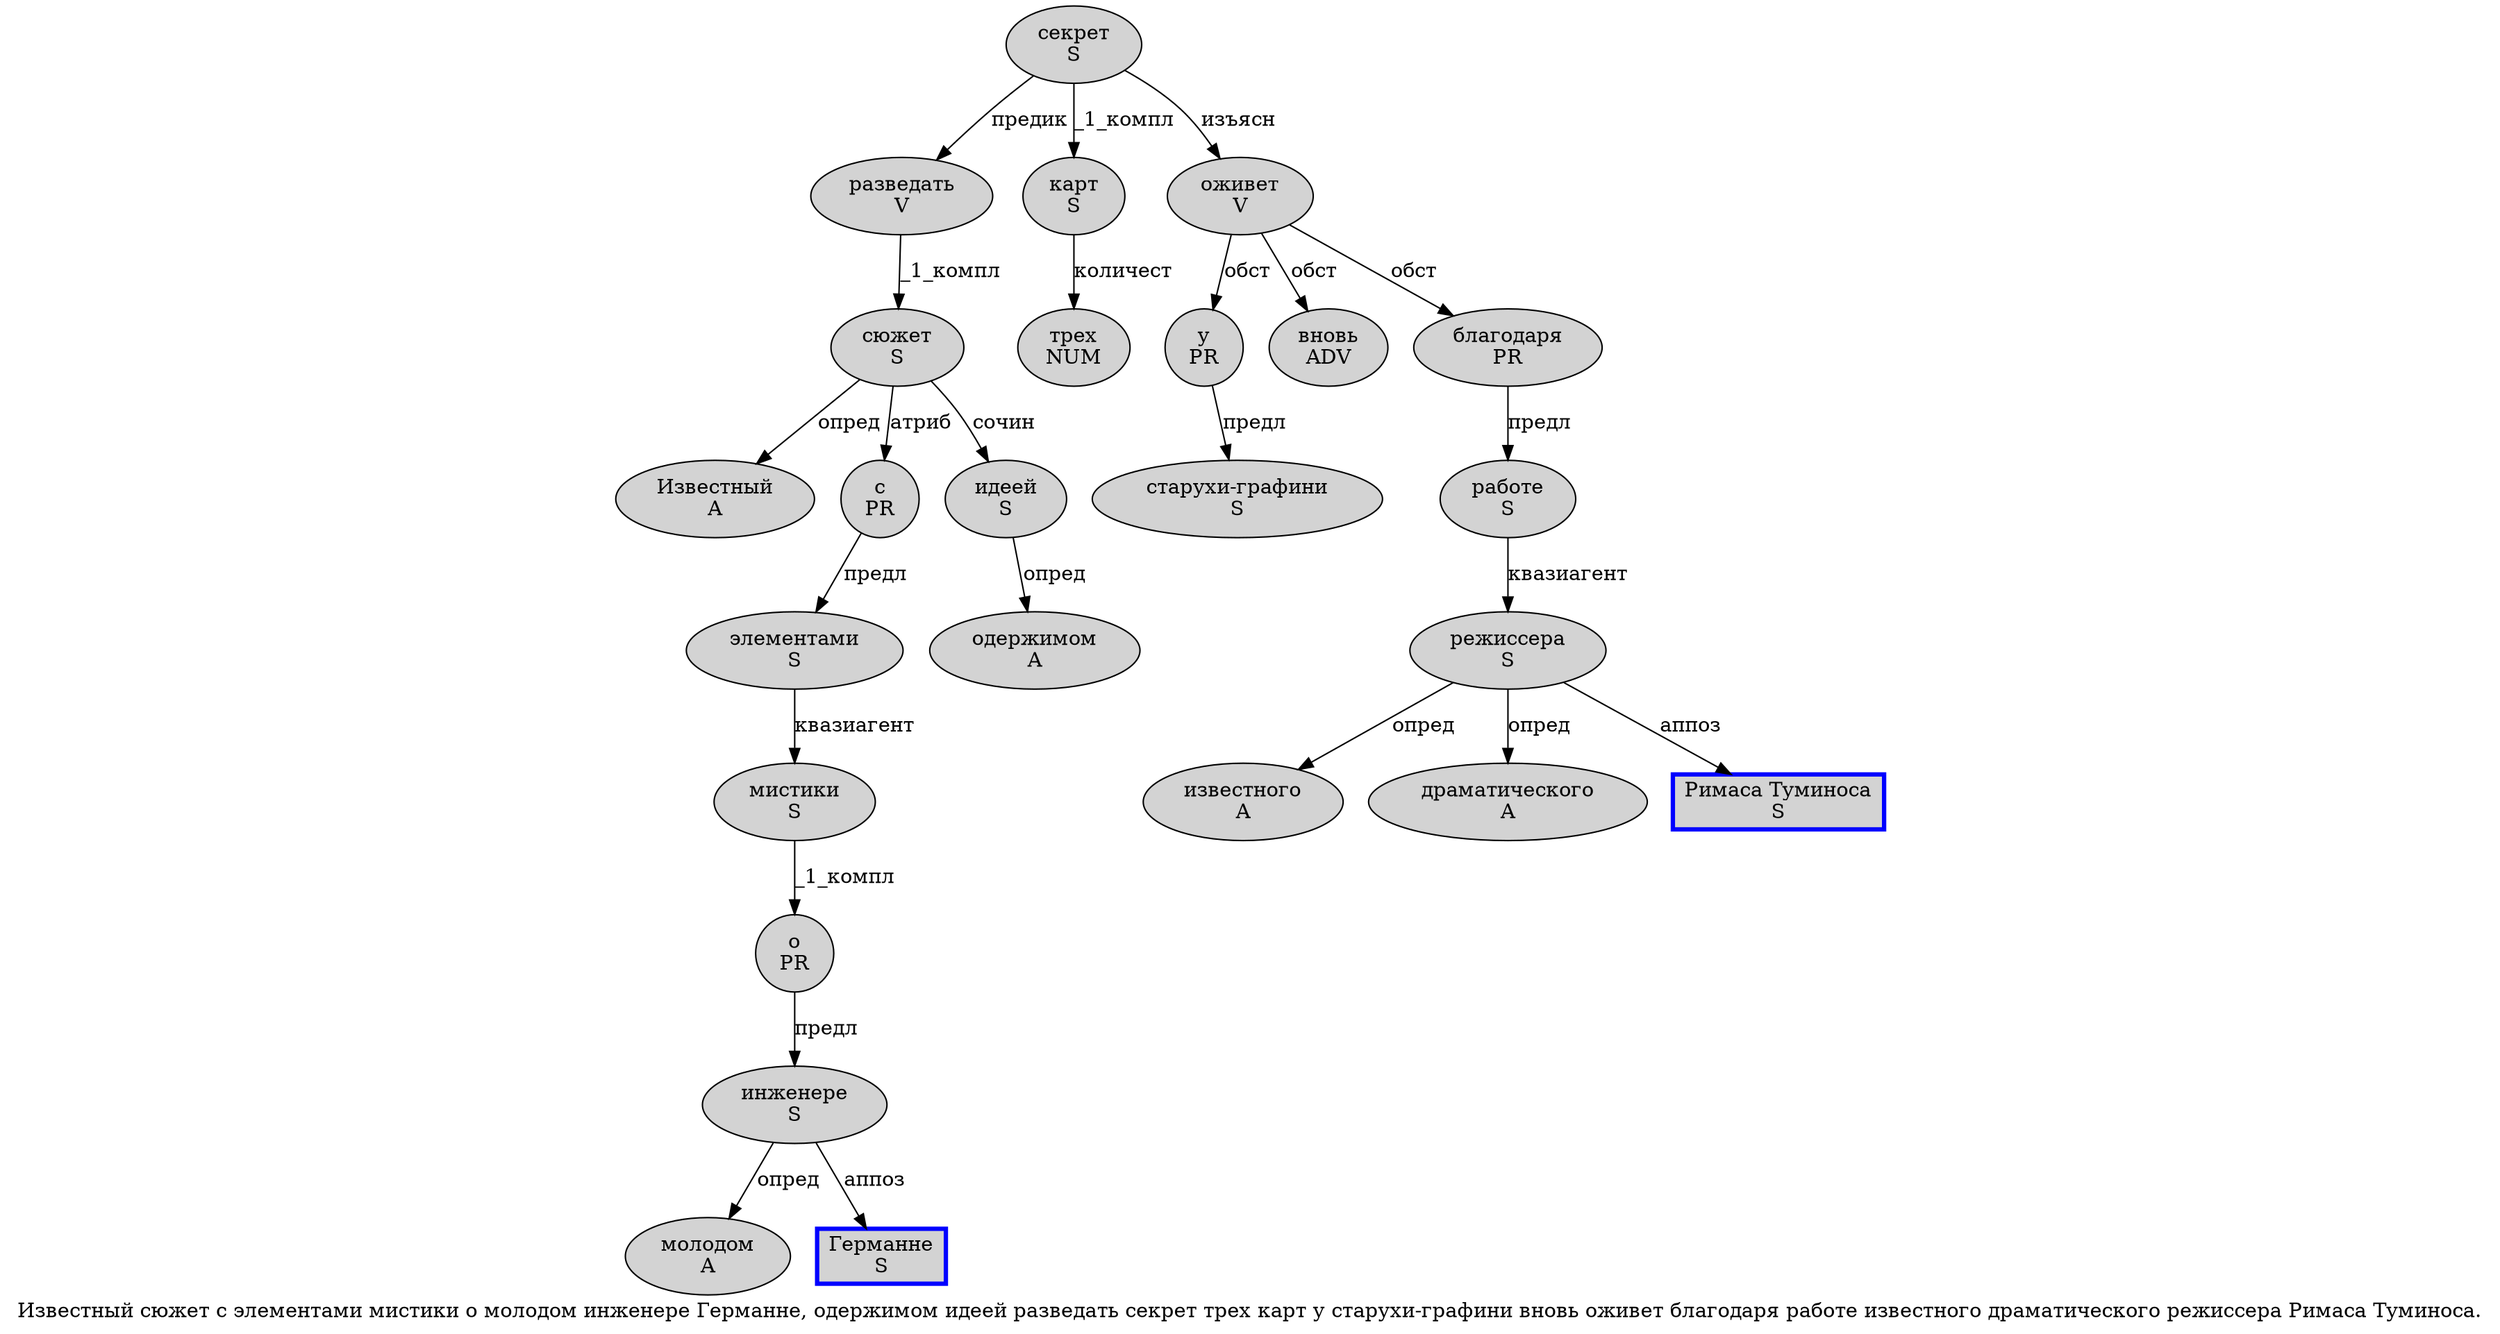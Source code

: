 digraph SENTENCE_34 {
	graph [label="Известный сюжет с элементами мистики о молодом инженере Германне, одержимом идеей разведать секрет трех карт у старухи-графини вновь оживет благодаря работе известного драматического режиссера Римаса Туминоса."]
	node [style=filled]
		0 [label="Известный
A" color="" fillcolor=lightgray penwidth=1 shape=ellipse]
		1 [label="сюжет
S" color="" fillcolor=lightgray penwidth=1 shape=ellipse]
		2 [label="с
PR" color="" fillcolor=lightgray penwidth=1 shape=ellipse]
		3 [label="элементами
S" color="" fillcolor=lightgray penwidth=1 shape=ellipse]
		4 [label="мистики
S" color="" fillcolor=lightgray penwidth=1 shape=ellipse]
		5 [label="о
PR" color="" fillcolor=lightgray penwidth=1 shape=ellipse]
		6 [label="молодом
A" color="" fillcolor=lightgray penwidth=1 shape=ellipse]
		7 [label="инженере
S" color="" fillcolor=lightgray penwidth=1 shape=ellipse]
		8 [label="Германне
S" color=blue fillcolor=lightgray penwidth=3 shape=box]
		10 [label="одержимом
A" color="" fillcolor=lightgray penwidth=1 shape=ellipse]
		11 [label="идеей
S" color="" fillcolor=lightgray penwidth=1 shape=ellipse]
		12 [label="разведать
V" color="" fillcolor=lightgray penwidth=1 shape=ellipse]
		13 [label="секрет
S" color="" fillcolor=lightgray penwidth=1 shape=ellipse]
		14 [label="трех
NUM" color="" fillcolor=lightgray penwidth=1 shape=ellipse]
		15 [label="карт
S" color="" fillcolor=lightgray penwidth=1 shape=ellipse]
		16 [label="у
PR" color="" fillcolor=lightgray penwidth=1 shape=ellipse]
		17 [label="старухи-графини
S" color="" fillcolor=lightgray penwidth=1 shape=ellipse]
		18 [label="вновь
ADV" color="" fillcolor=lightgray penwidth=1 shape=ellipse]
		19 [label="оживет
V" color="" fillcolor=lightgray penwidth=1 shape=ellipse]
		20 [label="благодаря
PR" color="" fillcolor=lightgray penwidth=1 shape=ellipse]
		21 [label="работе
S" color="" fillcolor=lightgray penwidth=1 shape=ellipse]
		22 [label="известного
A" color="" fillcolor=lightgray penwidth=1 shape=ellipse]
		23 [label="драматического
A" color="" fillcolor=lightgray penwidth=1 shape=ellipse]
		24 [label="режиссера
S" color="" fillcolor=lightgray penwidth=1 shape=ellipse]
		25 [label="Римаса Туминоса
S" color=blue fillcolor=lightgray penwidth=3 shape=box]
			2 -> 3 [label="предл"]
			12 -> 1 [label="_1_компл"]
			7 -> 6 [label="опред"]
			7 -> 8 [label="аппоз"]
			16 -> 17 [label="предл"]
			19 -> 16 [label="обст"]
			19 -> 18 [label="обст"]
			19 -> 20 [label="обст"]
			15 -> 14 [label="количест"]
			13 -> 12 [label="предик"]
			13 -> 15 [label="_1_компл"]
			13 -> 19 [label="изъясн"]
			4 -> 5 [label="_1_компл"]
			5 -> 7 [label="предл"]
			21 -> 24 [label="квазиагент"]
			3 -> 4 [label="квазиагент"]
			24 -> 22 [label="опред"]
			24 -> 23 [label="опред"]
			24 -> 25 [label="аппоз"]
			20 -> 21 [label="предл"]
			1 -> 0 [label="опред"]
			1 -> 2 [label="атриб"]
			1 -> 11 [label="сочин"]
			11 -> 10 [label="опред"]
}
